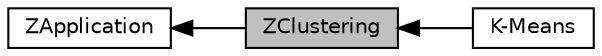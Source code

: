 digraph "ZClustering"
{
  edge [fontname="Helvetica",fontsize="10",labelfontname="Helvetica",labelfontsize="10"];
  node [fontname="Helvetica",fontsize="10",shape=box];
  rankdir=LR;
  Node0 [label="ZClustering",height=0.2,width=0.4,color="black", fillcolor="grey75", style="filled", fontcolor="black",tooltip="Collection of methods for creating clusters."];
  Node1 [label="ZApplication",height=0.2,width=0.4,color="black", fillcolor="white", style="filled",URL="$group__z_application.html",tooltip="Collection of general applications."];
  Node2 [label="K-Means",height=0.2,width=0.4,color="black", fillcolor="white", style="filled",URL="$group___k-_means.html",tooltip="Collection of methods for creating clusters using the k-Means Algorithm."];
  Node1->Node0 [shape=plaintext, dir="back", style="solid"];
  Node0->Node2 [shape=plaintext, dir="back", style="solid"];
}
